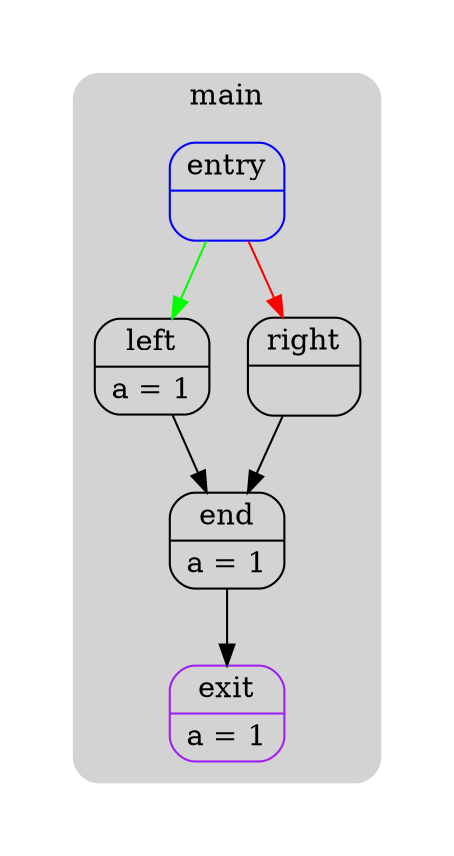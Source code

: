 digraph G {
  compound=true
  subgraph cluster_ {
    peripheries=0
    subgraph cluster_0_wrapper {
      peripheries=0
      margin=15
      subgraph cluster_0 {
        label="main"
        color=darkgray
        style=rounded
        bgcolor=lightgray
        margin=10
        cluster_0_0[label="{entry|\l}",shape=Mrecord,color=blue]
        cluster_0_1[label="{left|a = 1\l}",shape=Mrecord,color=black]
        cluster_0_2[label="{right|\l}",shape=Mrecord,color=black]
        cluster_0_3[label="{end|a = 1\l}",shape=Mrecord,color=black]
        cluster_0_exit[label="{exit|a = 1\l}",shape=Mrecord,color=purple]
        cluster_0_0 -> cluster_0_1 [color=green]
        cluster_0_0 -> cluster_0_2 [color=red]
        cluster_0_1 -> cluster_0_3
        cluster_0_2 -> cluster_0_3
        cluster_0_3 -> cluster_0_exit [color=black]
      }
    }
  }
}
